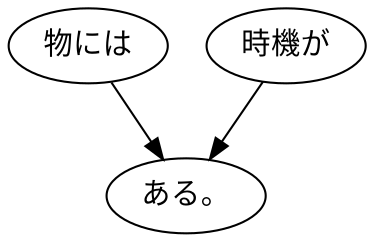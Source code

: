 digraph graph3925 {
	node0 [label="物には"];
	node1 [label="時機が"];
	node2 [label="ある。"];
	node0 -> node2;
	node1 -> node2;
}
